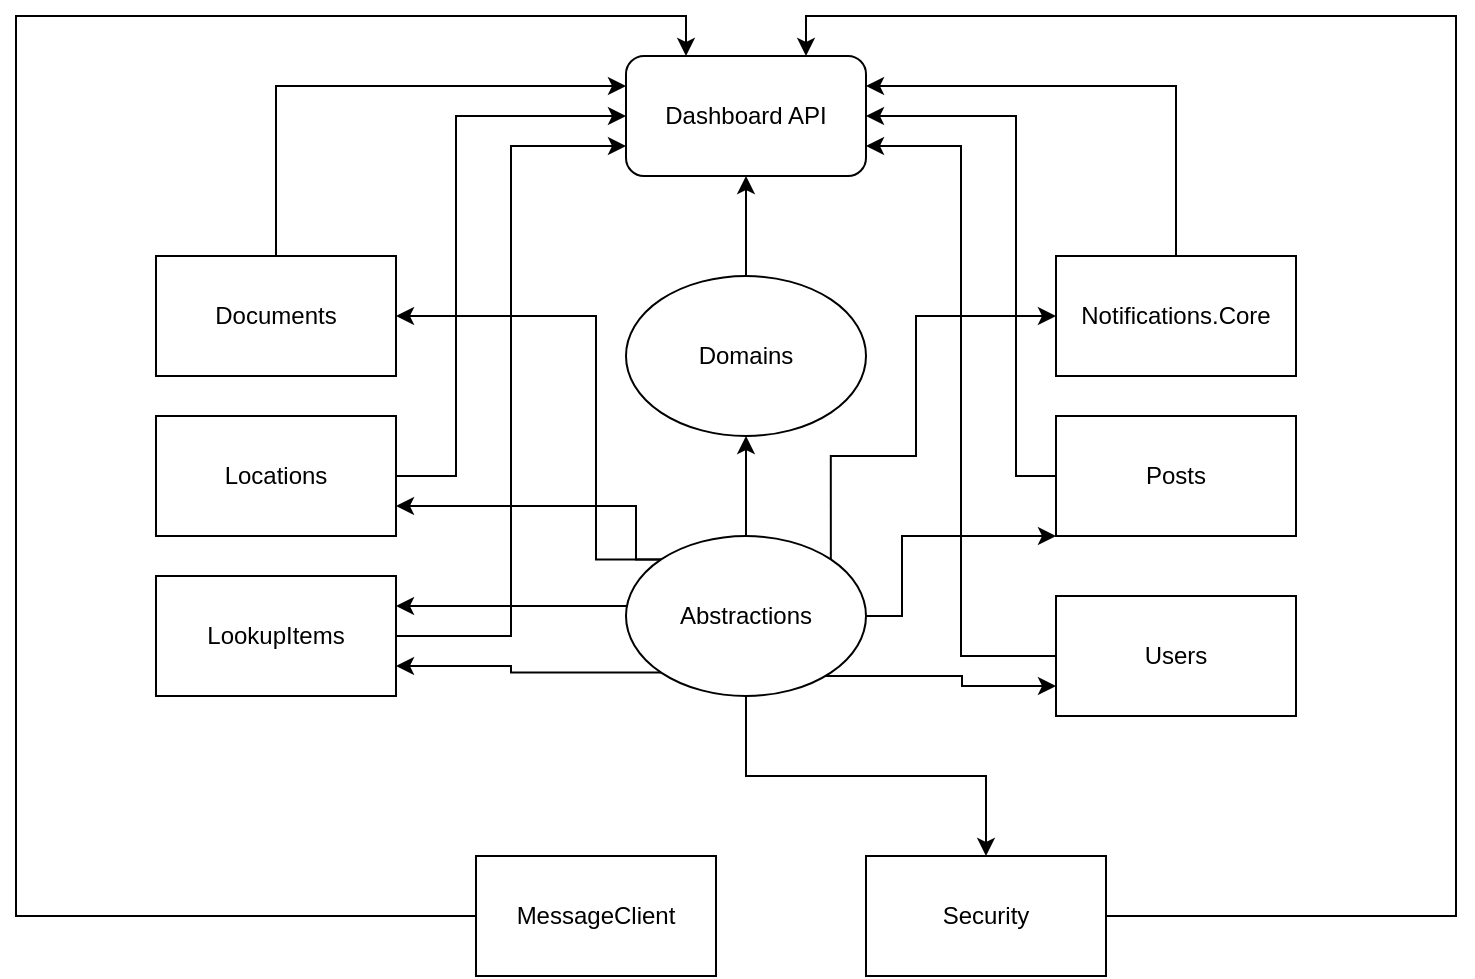 <mxfile version="21.3.7" type="device">
  <diagram name="Page-1" id="VNIxILwz4094Uc41DwsI">
    <mxGraphModel dx="1434" dy="788" grid="1" gridSize="10" guides="1" tooltips="1" connect="1" arrows="1" fold="1" page="1" pageScale="1" pageWidth="850" pageHeight="1400" math="0" shadow="0">
      <root>
        <mxCell id="0" />
        <mxCell id="1" parent="0" />
        <mxCell id="W7n4z89Dh_2v4Rj7gUPJ-13" style="edgeStyle=orthogonalEdgeStyle;rounded=0;orthogonalLoop=1;jettySize=auto;html=1;entryX=0.5;entryY=1;entryDx=0;entryDy=0;" edge="1" parent="1" source="W7n4z89Dh_2v4Rj7gUPJ-1" target="W7n4z89Dh_2v4Rj7gUPJ-2">
          <mxGeometry relative="1" as="geometry" />
        </mxCell>
        <mxCell id="W7n4z89Dh_2v4Rj7gUPJ-1" value="Domains" style="ellipse;whiteSpace=wrap;html=1;" vertex="1" parent="1">
          <mxGeometry x="365" y="280" width="120" height="80" as="geometry" />
        </mxCell>
        <mxCell id="W7n4z89Dh_2v4Rj7gUPJ-2" value="Dashboard API" style="rounded=1;whiteSpace=wrap;html=1;" vertex="1" parent="1">
          <mxGeometry x="365" y="170" width="120" height="60" as="geometry" />
        </mxCell>
        <mxCell id="W7n4z89Dh_2v4Rj7gUPJ-22" style="edgeStyle=orthogonalEdgeStyle;rounded=0;orthogonalLoop=1;jettySize=auto;html=1;entryX=0.5;entryY=1;entryDx=0;entryDy=0;" edge="1" parent="1" source="W7n4z89Dh_2v4Rj7gUPJ-4" target="W7n4z89Dh_2v4Rj7gUPJ-1">
          <mxGeometry relative="1" as="geometry" />
        </mxCell>
        <mxCell id="W7n4z89Dh_2v4Rj7gUPJ-23" style="edgeStyle=orthogonalEdgeStyle;rounded=0;orthogonalLoop=1;jettySize=auto;html=1;entryX=0;entryY=0.75;entryDx=0;entryDy=0;" edge="1" parent="1" source="W7n4z89Dh_2v4Rj7gUPJ-4" target="W7n4z89Dh_2v4Rj7gUPJ-11">
          <mxGeometry relative="1" as="geometry">
            <Array as="points">
              <mxPoint x="533" y="480" />
              <mxPoint x="533" y="485" />
            </Array>
          </mxGeometry>
        </mxCell>
        <mxCell id="W7n4z89Dh_2v4Rj7gUPJ-24" style="edgeStyle=orthogonalEdgeStyle;rounded=0;orthogonalLoop=1;jettySize=auto;html=1;exitX=0;exitY=1;exitDx=0;exitDy=0;entryX=1;entryY=0.75;entryDx=0;entryDy=0;" edge="1" parent="1" source="W7n4z89Dh_2v4Rj7gUPJ-4" target="W7n4z89Dh_2v4Rj7gUPJ-7">
          <mxGeometry relative="1" as="geometry" />
        </mxCell>
        <mxCell id="W7n4z89Dh_2v4Rj7gUPJ-25" style="edgeStyle=orthogonalEdgeStyle;rounded=0;orthogonalLoop=1;jettySize=auto;html=1;entryX=0;entryY=1;entryDx=0;entryDy=0;" edge="1" parent="1" source="W7n4z89Dh_2v4Rj7gUPJ-4" target="W7n4z89Dh_2v4Rj7gUPJ-10">
          <mxGeometry relative="1" as="geometry">
            <Array as="points">
              <mxPoint x="503" y="450" />
              <mxPoint x="503" y="410" />
            </Array>
          </mxGeometry>
        </mxCell>
        <mxCell id="W7n4z89Dh_2v4Rj7gUPJ-26" style="edgeStyle=orthogonalEdgeStyle;rounded=0;orthogonalLoop=1;jettySize=auto;html=1;exitX=1;exitY=0;exitDx=0;exitDy=0;entryX=0;entryY=0.5;entryDx=0;entryDy=0;" edge="1" parent="1" source="W7n4z89Dh_2v4Rj7gUPJ-4" target="W7n4z89Dh_2v4Rj7gUPJ-9">
          <mxGeometry relative="1" as="geometry">
            <Array as="points">
              <mxPoint x="467" y="370" />
              <mxPoint x="510" y="370" />
              <mxPoint x="510" y="300" />
            </Array>
          </mxGeometry>
        </mxCell>
        <mxCell id="W7n4z89Dh_2v4Rj7gUPJ-27" style="edgeStyle=orthogonalEdgeStyle;rounded=0;orthogonalLoop=1;jettySize=auto;html=1;entryX=1;entryY=0.25;entryDx=0;entryDy=0;" edge="1" parent="1" source="W7n4z89Dh_2v4Rj7gUPJ-4" target="W7n4z89Dh_2v4Rj7gUPJ-7">
          <mxGeometry relative="1" as="geometry">
            <Array as="points">
              <mxPoint x="340" y="445" />
              <mxPoint x="340" y="445" />
            </Array>
          </mxGeometry>
        </mxCell>
        <mxCell id="W7n4z89Dh_2v4Rj7gUPJ-28" style="edgeStyle=orthogonalEdgeStyle;rounded=0;orthogonalLoop=1;jettySize=auto;html=1;exitX=0;exitY=0;exitDx=0;exitDy=0;entryX=1;entryY=0.75;entryDx=0;entryDy=0;" edge="1" parent="1" source="W7n4z89Dh_2v4Rj7gUPJ-4" target="W7n4z89Dh_2v4Rj7gUPJ-6">
          <mxGeometry relative="1" as="geometry">
            <Array as="points">
              <mxPoint x="370" y="422" />
              <mxPoint x="370" y="395" />
            </Array>
          </mxGeometry>
        </mxCell>
        <mxCell id="W7n4z89Dh_2v4Rj7gUPJ-29" style="edgeStyle=orthogonalEdgeStyle;rounded=0;orthogonalLoop=1;jettySize=auto;html=1;exitX=0;exitY=0;exitDx=0;exitDy=0;entryX=1;entryY=0.5;entryDx=0;entryDy=0;" edge="1" parent="1" source="W7n4z89Dh_2v4Rj7gUPJ-4" target="W7n4z89Dh_2v4Rj7gUPJ-5">
          <mxGeometry relative="1" as="geometry">
            <Array as="points">
              <mxPoint x="350" y="422" />
              <mxPoint x="350" y="300" />
            </Array>
          </mxGeometry>
        </mxCell>
        <mxCell id="W7n4z89Dh_2v4Rj7gUPJ-34" style="edgeStyle=orthogonalEdgeStyle;rounded=0;orthogonalLoop=1;jettySize=auto;html=1;exitX=0.5;exitY=1;exitDx=0;exitDy=0;entryX=0.5;entryY=0;entryDx=0;entryDy=0;" edge="1" parent="1" source="W7n4z89Dh_2v4Rj7gUPJ-4" target="W7n4z89Dh_2v4Rj7gUPJ-30">
          <mxGeometry relative="1" as="geometry" />
        </mxCell>
        <mxCell id="W7n4z89Dh_2v4Rj7gUPJ-4" value="Abstractions" style="ellipse;whiteSpace=wrap;html=1;" vertex="1" parent="1">
          <mxGeometry x="365" y="410" width="120" height="80" as="geometry" />
        </mxCell>
        <mxCell id="W7n4z89Dh_2v4Rj7gUPJ-14" style="edgeStyle=orthogonalEdgeStyle;rounded=0;orthogonalLoop=1;jettySize=auto;html=1;entryX=0;entryY=0.25;entryDx=0;entryDy=0;" edge="1" parent="1" source="W7n4z89Dh_2v4Rj7gUPJ-5" target="W7n4z89Dh_2v4Rj7gUPJ-2">
          <mxGeometry relative="1" as="geometry">
            <Array as="points">
              <mxPoint x="190" y="185" />
            </Array>
          </mxGeometry>
        </mxCell>
        <mxCell id="W7n4z89Dh_2v4Rj7gUPJ-5" value="Documents" style="rounded=0;whiteSpace=wrap;html=1;" vertex="1" parent="1">
          <mxGeometry x="130" y="270" width="120" height="60" as="geometry" />
        </mxCell>
        <mxCell id="W7n4z89Dh_2v4Rj7gUPJ-17" style="edgeStyle=orthogonalEdgeStyle;rounded=0;orthogonalLoop=1;jettySize=auto;html=1;exitX=1;exitY=0.25;exitDx=0;exitDy=0;entryX=0;entryY=0.5;entryDx=0;entryDy=0;" edge="1" parent="1" source="W7n4z89Dh_2v4Rj7gUPJ-6" target="W7n4z89Dh_2v4Rj7gUPJ-2">
          <mxGeometry relative="1" as="geometry">
            <Array as="points">
              <mxPoint x="250" y="380" />
              <mxPoint x="280" y="380" />
              <mxPoint x="280" y="200" />
            </Array>
          </mxGeometry>
        </mxCell>
        <mxCell id="W7n4z89Dh_2v4Rj7gUPJ-6" value="Locations" style="rounded=0;whiteSpace=wrap;html=1;" vertex="1" parent="1">
          <mxGeometry x="130" y="350" width="120" height="60" as="geometry" />
        </mxCell>
        <mxCell id="W7n4z89Dh_2v4Rj7gUPJ-21" style="edgeStyle=orthogonalEdgeStyle;rounded=0;orthogonalLoop=1;jettySize=auto;html=1;entryX=0;entryY=0.75;entryDx=0;entryDy=0;" edge="1" parent="1" source="W7n4z89Dh_2v4Rj7gUPJ-7" target="W7n4z89Dh_2v4Rj7gUPJ-2">
          <mxGeometry relative="1" as="geometry" />
        </mxCell>
        <mxCell id="W7n4z89Dh_2v4Rj7gUPJ-7" value="LookupItems" style="rounded=0;whiteSpace=wrap;html=1;" vertex="1" parent="1">
          <mxGeometry x="130" y="430" width="120" height="60" as="geometry" />
        </mxCell>
        <mxCell id="W7n4z89Dh_2v4Rj7gUPJ-18" style="edgeStyle=orthogonalEdgeStyle;rounded=0;orthogonalLoop=1;jettySize=auto;html=1;entryX=1;entryY=0.25;entryDx=0;entryDy=0;" edge="1" parent="1" source="W7n4z89Dh_2v4Rj7gUPJ-9" target="W7n4z89Dh_2v4Rj7gUPJ-2">
          <mxGeometry relative="1" as="geometry">
            <Array as="points">
              <mxPoint x="640" y="185" />
            </Array>
          </mxGeometry>
        </mxCell>
        <mxCell id="W7n4z89Dh_2v4Rj7gUPJ-9" value="Notifications.Core" style="rounded=0;whiteSpace=wrap;html=1;" vertex="1" parent="1">
          <mxGeometry x="580" y="270" width="120" height="60" as="geometry" />
        </mxCell>
        <mxCell id="W7n4z89Dh_2v4Rj7gUPJ-19" style="edgeStyle=orthogonalEdgeStyle;rounded=0;orthogonalLoop=1;jettySize=auto;html=1;entryX=1;entryY=0.5;entryDx=0;entryDy=0;" edge="1" parent="1" source="W7n4z89Dh_2v4Rj7gUPJ-10" target="W7n4z89Dh_2v4Rj7gUPJ-2">
          <mxGeometry relative="1" as="geometry">
            <Array as="points">
              <mxPoint x="560" y="380" />
              <mxPoint x="560" y="200" />
            </Array>
          </mxGeometry>
        </mxCell>
        <mxCell id="W7n4z89Dh_2v4Rj7gUPJ-10" value="Posts" style="rounded=0;whiteSpace=wrap;html=1;" vertex="1" parent="1">
          <mxGeometry x="580" y="350" width="120" height="60" as="geometry" />
        </mxCell>
        <mxCell id="W7n4z89Dh_2v4Rj7gUPJ-20" style="edgeStyle=orthogonalEdgeStyle;rounded=0;orthogonalLoop=1;jettySize=auto;html=1;exitX=0;exitY=0.5;exitDx=0;exitDy=0;entryX=1;entryY=0.75;entryDx=0;entryDy=0;" edge="1" parent="1" source="W7n4z89Dh_2v4Rj7gUPJ-11" target="W7n4z89Dh_2v4Rj7gUPJ-2">
          <mxGeometry relative="1" as="geometry" />
        </mxCell>
        <mxCell id="W7n4z89Dh_2v4Rj7gUPJ-11" value="Users" style="rounded=0;whiteSpace=wrap;html=1;" vertex="1" parent="1">
          <mxGeometry x="580" y="440" width="120" height="60" as="geometry" />
        </mxCell>
        <mxCell id="W7n4z89Dh_2v4Rj7gUPJ-33" style="edgeStyle=orthogonalEdgeStyle;rounded=0;orthogonalLoop=1;jettySize=auto;html=1;exitX=1;exitY=0.5;exitDx=0;exitDy=0;entryX=0.75;entryY=0;entryDx=0;entryDy=0;" edge="1" parent="1" source="W7n4z89Dh_2v4Rj7gUPJ-30" target="W7n4z89Dh_2v4Rj7gUPJ-2">
          <mxGeometry relative="1" as="geometry">
            <Array as="points">
              <mxPoint x="780" y="600" />
              <mxPoint x="780" y="150" />
              <mxPoint x="455" y="150" />
            </Array>
          </mxGeometry>
        </mxCell>
        <mxCell id="W7n4z89Dh_2v4Rj7gUPJ-30" value="Security" style="rounded=0;whiteSpace=wrap;html=1;" vertex="1" parent="1">
          <mxGeometry x="485" y="570" width="120" height="60" as="geometry" />
        </mxCell>
        <mxCell id="W7n4z89Dh_2v4Rj7gUPJ-32" style="edgeStyle=orthogonalEdgeStyle;rounded=0;orthogonalLoop=1;jettySize=auto;html=1;exitX=0;exitY=0.5;exitDx=0;exitDy=0;entryX=0.25;entryY=0;entryDx=0;entryDy=0;" edge="1" parent="1" source="W7n4z89Dh_2v4Rj7gUPJ-31" target="W7n4z89Dh_2v4Rj7gUPJ-2">
          <mxGeometry relative="1" as="geometry">
            <Array as="points">
              <mxPoint x="60" y="600" />
              <mxPoint x="60" y="150" />
              <mxPoint x="395" y="150" />
            </Array>
          </mxGeometry>
        </mxCell>
        <mxCell id="W7n4z89Dh_2v4Rj7gUPJ-31" value="MessageClient" style="rounded=0;whiteSpace=wrap;html=1;" vertex="1" parent="1">
          <mxGeometry x="290" y="570" width="120" height="60" as="geometry" />
        </mxCell>
      </root>
    </mxGraphModel>
  </diagram>
</mxfile>
